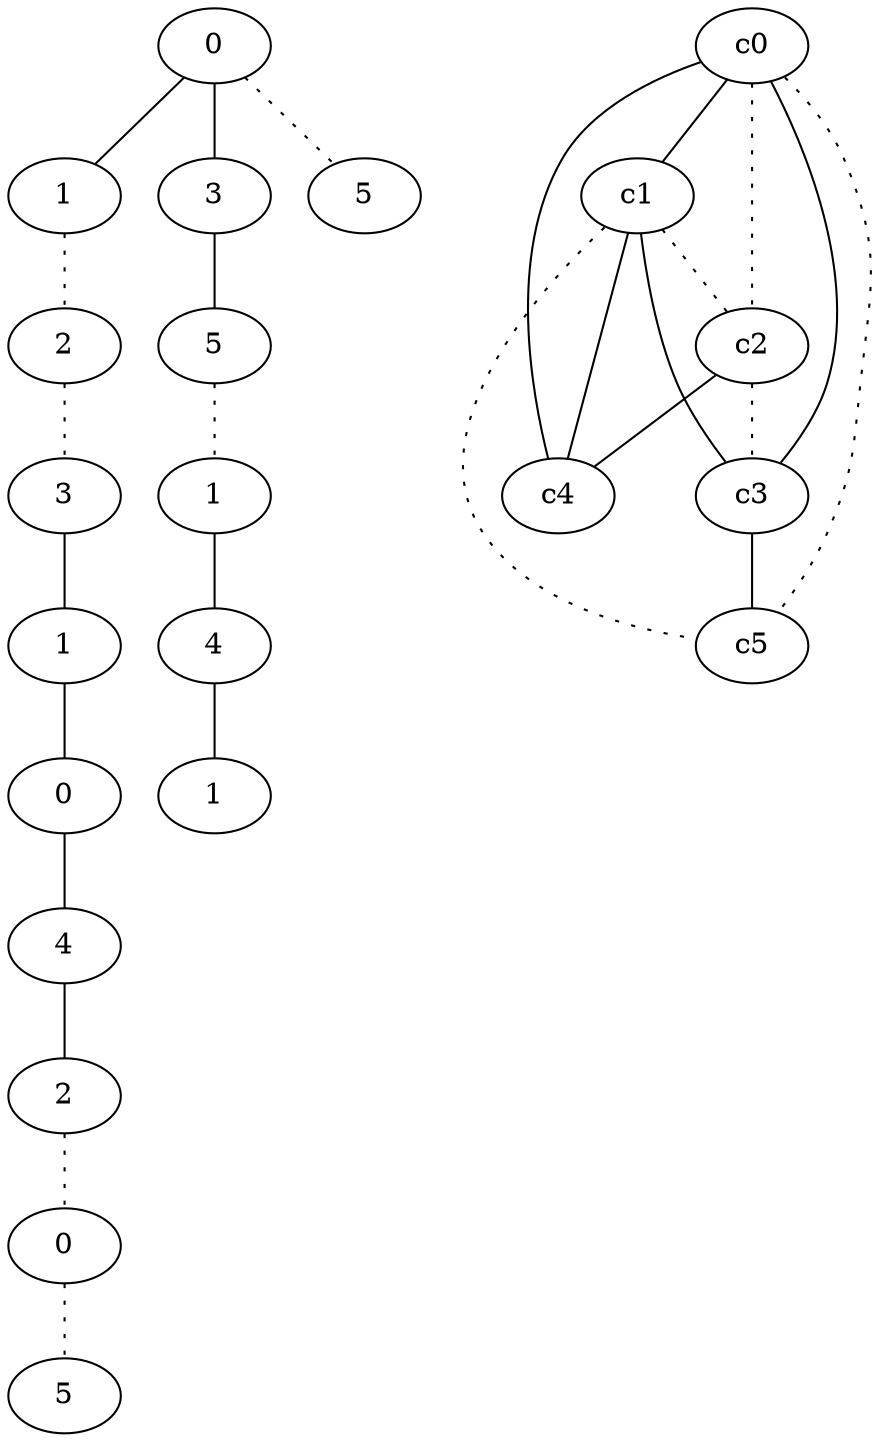 graph {
a0[label=0];
a1[label=1];
a2[label=2];
a3[label=3];
a4[label=1];
a5[label=0];
a6[label=4];
a7[label=2];
a8[label=0];
a9[label=5];
a10[label=3];
a11[label=5];
a12[label=1];
a13[label=4];
a14[label=1];
a15[label=5];
a0 -- a1;
a0 -- a10;
a0 -- a15 [style=dotted];
a1 -- a2 [style=dotted];
a2 -- a3 [style=dotted];
a3 -- a4;
a4 -- a5;
a5 -- a6;
a6 -- a7;
a7 -- a8 [style=dotted];
a8 -- a9 [style=dotted];
a10 -- a11;
a11 -- a12 [style=dotted];
a12 -- a13;
a13 -- a14;
c0 -- c1;
c0 -- c2 [style=dotted];
c0 -- c3;
c0 -- c4;
c0 -- c5 [style=dotted];
c1 -- c2 [style=dotted];
c1 -- c3;
c1 -- c4;
c1 -- c5 [style=dotted];
c2 -- c3 [style=dotted];
c2 -- c4;
c3 -- c5;
}
